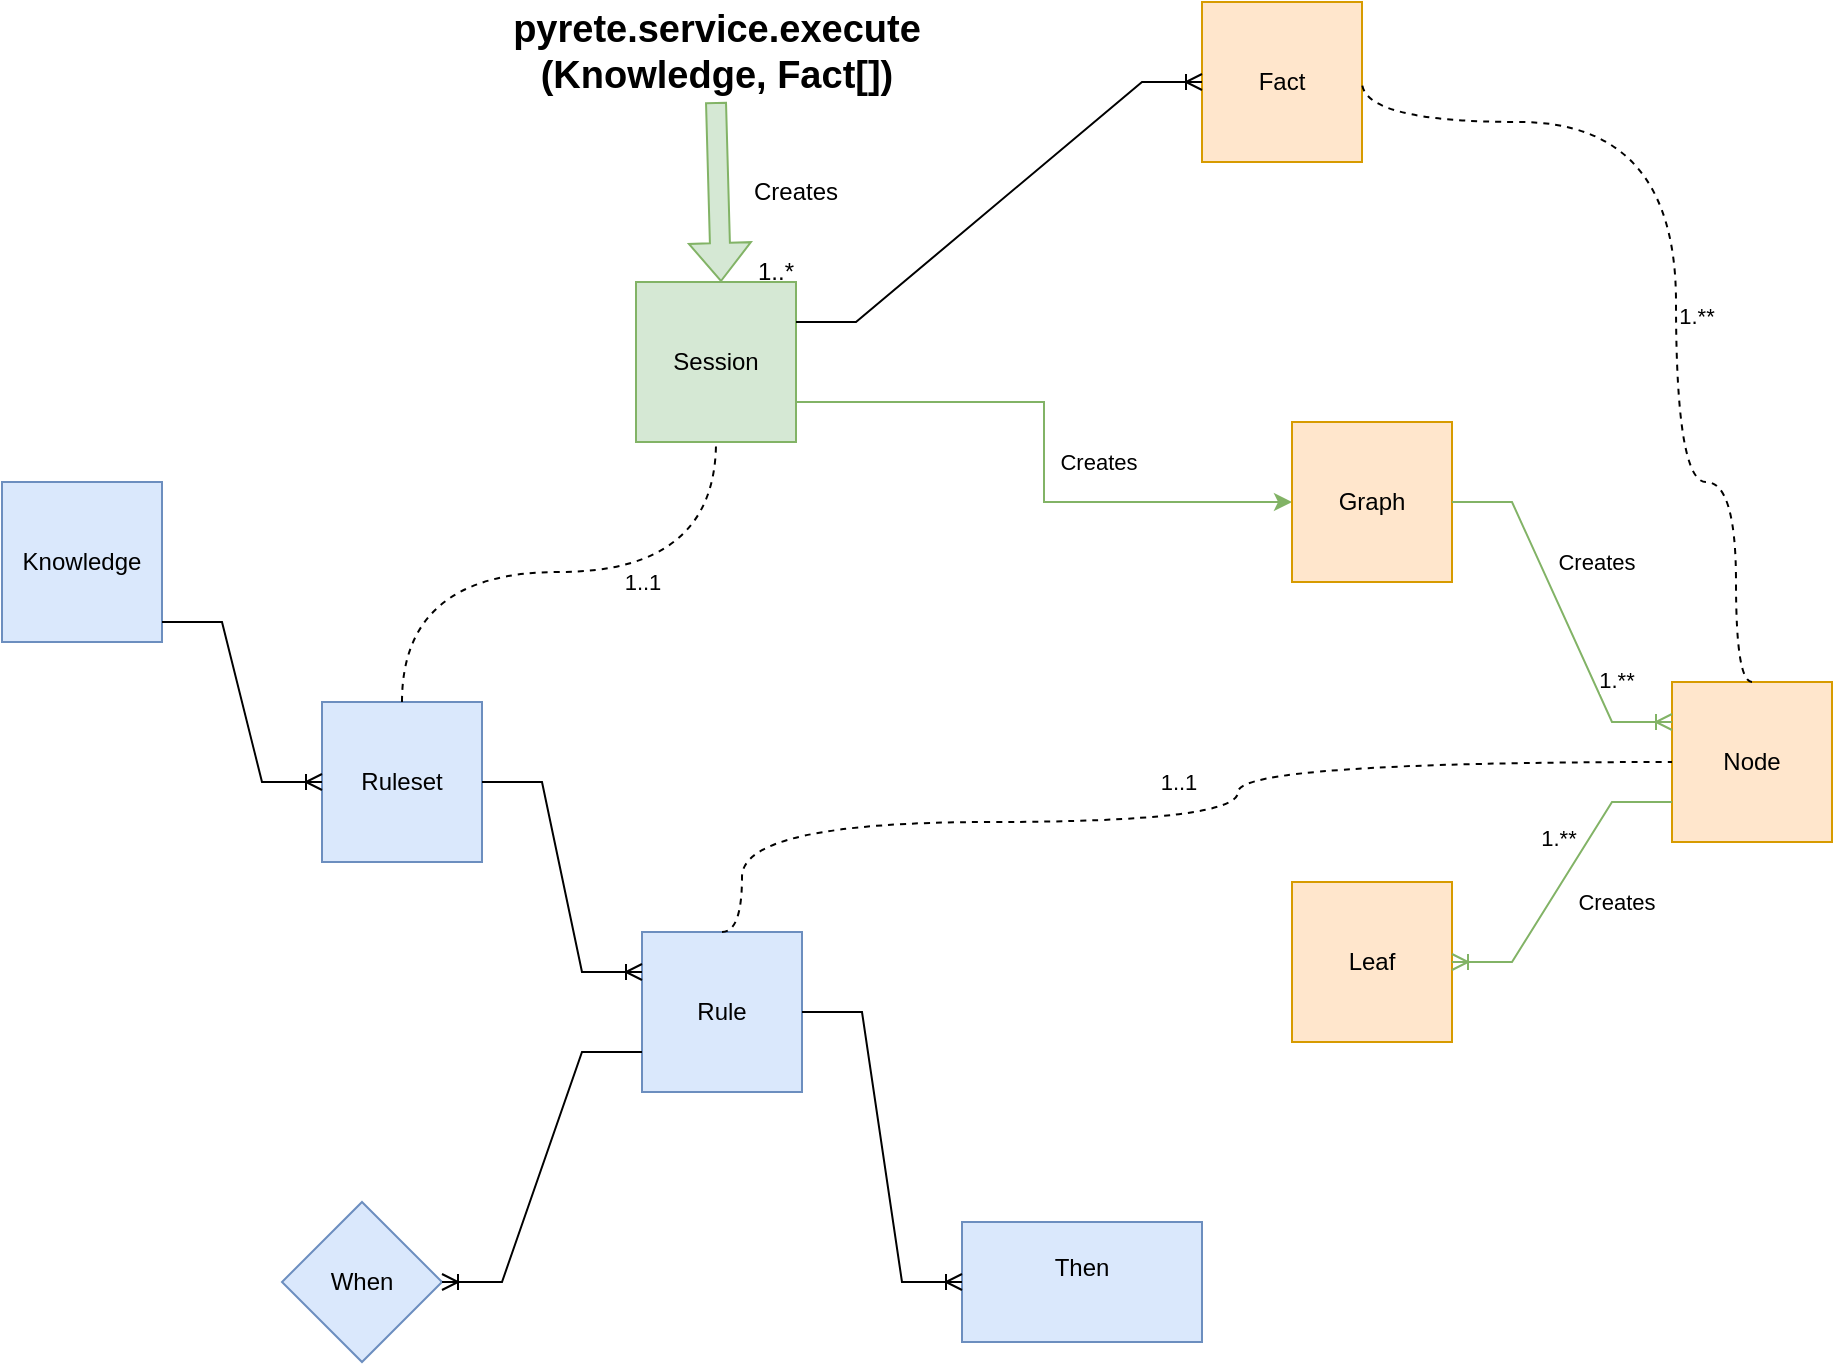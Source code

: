 <mxfile version="24.8.9">
  <diagram name="Page-1" id="RC7_iYQg-gNcwzrBWBoC">
    <mxGraphModel dx="1434" dy="786" grid="1" gridSize="10" guides="1" tooltips="1" connect="1" arrows="1" fold="1" page="1" pageScale="1" pageWidth="1100" pageHeight="850" math="0" shadow="0">
      <root>
        <mxCell id="0" />
        <mxCell id="1" parent="0" />
        <mxCell id="3p7cboEdOOLLmn491Co7-1" value="Knowledge" style="whiteSpace=wrap;html=1;aspect=fixed;fillColor=#dae8fc;strokeColor=#6c8ebf;" parent="1" vertex="1">
          <mxGeometry x="93" y="310" width="80" height="80" as="geometry" />
        </mxCell>
        <mxCell id="3p7cboEdOOLLmn491Co7-2" value="Ruleset" style="whiteSpace=wrap;html=1;aspect=fixed;fillColor=#dae8fc;strokeColor=#6c8ebf;" parent="1" vertex="1">
          <mxGeometry x="253" y="420" width="80" height="80" as="geometry" />
        </mxCell>
        <mxCell id="3p7cboEdOOLLmn491Co7-3" value="Rule" style="whiteSpace=wrap;html=1;aspect=fixed;fillColor=#dae8fc;strokeColor=#6c8ebf;" parent="1" vertex="1">
          <mxGeometry x="413" y="535" width="80" height="80" as="geometry" />
        </mxCell>
        <mxCell id="3p7cboEdOOLLmn491Co7-4" value="When" style="rhombus;whiteSpace=wrap;html=1;fillColor=#dae8fc;strokeColor=#6c8ebf;" parent="1" vertex="1">
          <mxGeometry x="233" y="670" width="80" height="80" as="geometry" />
        </mxCell>
        <mxCell id="3p7cboEdOOLLmn491Co7-5" value="Then&lt;div&gt;&lt;br&gt;&lt;/div&gt;" style="rounded=0;whiteSpace=wrap;html=1;fillColor=#dae8fc;strokeColor=#6c8ebf;" parent="1" vertex="1">
          <mxGeometry x="573" y="680" width="120" height="60" as="geometry" />
        </mxCell>
        <mxCell id="3p7cboEdOOLLmn491Co7-20" style="edgeStyle=orthogonalEdgeStyle;rounded=0;orthogonalLoop=1;jettySize=auto;html=1;exitX=1;exitY=0.75;exitDx=0;exitDy=0;entryX=0;entryY=0.5;entryDx=0;entryDy=0;fillColor=#d5e8d4;strokeColor=#82b366;" parent="1" source="3p7cboEdOOLLmn491Co7-6" target="3p7cboEdOOLLmn491Co7-9" edge="1">
          <mxGeometry relative="1" as="geometry" />
        </mxCell>
        <mxCell id="3p7cboEdOOLLmn491Co7-21" value="Creates" style="edgeLabel;html=1;align=center;verticalAlign=middle;resizable=0;points=[];" parent="3p7cboEdOOLLmn491Co7-20" vertex="1" connectable="0">
          <mxGeometry x="-0.218" y="-2" relative="1" as="geometry">
            <mxPoint x="34" y="28" as="offset" />
          </mxGeometry>
        </mxCell>
        <mxCell id="3p7cboEdOOLLmn491Co7-6" value="Session" style="whiteSpace=wrap;html=1;aspect=fixed;fillColor=#d5e8d4;strokeColor=#82b366;" parent="1" vertex="1">
          <mxGeometry x="410" y="210" width="80" height="80" as="geometry" />
        </mxCell>
        <mxCell id="3p7cboEdOOLLmn491Co7-8" value="Fact" style="whiteSpace=wrap;html=1;aspect=fixed;fillColor=#ffe6cc;strokeColor=#d79b00;" parent="1" vertex="1">
          <mxGeometry x="693" y="70" width="80" height="80" as="geometry" />
        </mxCell>
        <mxCell id="3p7cboEdOOLLmn491Co7-9" value="Graph" style="whiteSpace=wrap;html=1;aspect=fixed;fillColor=#ffe6cc;strokeColor=#d79b00;" parent="1" vertex="1">
          <mxGeometry x="738" y="280" width="80" height="80" as="geometry" />
        </mxCell>
        <mxCell id="3p7cboEdOOLLmn491Co7-10" value="Node" style="whiteSpace=wrap;html=1;aspect=fixed;fillColor=#ffe6cc;strokeColor=#d79b00;" parent="1" vertex="1">
          <mxGeometry x="928" y="410" width="80" height="80" as="geometry" />
        </mxCell>
        <mxCell id="3p7cboEdOOLLmn491Co7-11" value="Leaf" style="whiteSpace=wrap;html=1;aspect=fixed;fillColor=#ffe6cc;strokeColor=#d79b00;" parent="1" vertex="1">
          <mxGeometry x="738" y="510" width="80" height="80" as="geometry" />
        </mxCell>
        <mxCell id="3p7cboEdOOLLmn491Co7-15" value="" style="edgeStyle=entityRelationEdgeStyle;fontSize=12;html=1;endArrow=ERoneToMany;rounded=0;entryX=0;entryY=0.25;entryDx=0;entryDy=0;exitX=1;exitY=0.5;exitDx=0;exitDy=0;fillColor=#d5e8d4;strokeColor=#82b366;" parent="1" source="3p7cboEdOOLLmn491Co7-9" target="3p7cboEdOOLLmn491Co7-10" edge="1">
          <mxGeometry width="100" height="100" relative="1" as="geometry">
            <mxPoint x="623" y="540" as="sourcePoint" />
            <mxPoint x="723" y="440" as="targetPoint" />
          </mxGeometry>
        </mxCell>
        <mxCell id="hTZwY5HHQxkWMezb6eO1-17" value="Creates" style="edgeLabel;html=1;align=center;verticalAlign=middle;resizable=0;points=[];" parent="3p7cboEdOOLLmn491Co7-15" vertex="1" connectable="0">
          <mxGeometry x="0.263" y="-1" relative="1" as="geometry">
            <mxPoint x="8" y="-47" as="offset" />
          </mxGeometry>
        </mxCell>
        <mxCell id="hTZwY5HHQxkWMezb6eO1-24" value="1.**" style="edgeLabel;html=1;align=center;verticalAlign=middle;resizable=0;points=[];" parent="3p7cboEdOOLLmn491Co7-15" vertex="1" connectable="0">
          <mxGeometry x="0.416" relative="1" as="geometry">
            <mxPoint x="11" as="offset" />
          </mxGeometry>
        </mxCell>
        <mxCell id="3p7cboEdOOLLmn491Co7-16" value="" style="edgeStyle=entityRelationEdgeStyle;fontSize=12;html=1;endArrow=ERoneToMany;rounded=0;exitX=0;exitY=0.75;exitDx=0;exitDy=0;entryX=1;entryY=0.5;entryDx=0;entryDy=0;fillColor=#d5e8d4;strokeColor=#82b366;" parent="1" source="3p7cboEdOOLLmn491Co7-10" target="3p7cboEdOOLLmn491Co7-11" edge="1">
          <mxGeometry width="100" height="100" relative="1" as="geometry">
            <mxPoint x="623" y="540" as="sourcePoint" />
            <mxPoint x="723" y="440" as="targetPoint" />
          </mxGeometry>
        </mxCell>
        <mxCell id="hTZwY5HHQxkWMezb6eO1-18" value="Creates" style="edgeLabel;html=1;align=center;verticalAlign=middle;resizable=0;points=[];" parent="3p7cboEdOOLLmn491Co7-16" vertex="1" connectable="0">
          <mxGeometry x="-0.092" y="4" relative="1" as="geometry">
            <mxPoint x="20" y="14" as="offset" />
          </mxGeometry>
        </mxCell>
        <mxCell id="hTZwY5HHQxkWMezb6eO1-25" value="1.**" style="edgeLabel;html=1;align=center;verticalAlign=middle;resizable=0;points=[];" parent="3p7cboEdOOLLmn491Co7-16" vertex="1" connectable="0">
          <mxGeometry x="-0.365" y="4" relative="1" as="geometry">
            <mxPoint x="-21" as="offset" />
          </mxGeometry>
        </mxCell>
        <mxCell id="3p7cboEdOOLLmn491Co7-17" value="" style="edgeStyle=entityRelationEdgeStyle;fontSize=12;html=1;endArrow=ERoneToMany;rounded=0;exitX=1;exitY=0.25;exitDx=0;exitDy=0;" parent="1" source="3p7cboEdOOLLmn491Co7-6" target="3p7cboEdOOLLmn491Co7-8" edge="1">
          <mxGeometry width="100" height="100" relative="1" as="geometry">
            <mxPoint x="422.96" y="750" as="sourcePoint" />
            <mxPoint x="443.0" y="620" as="targetPoint" />
            <Array as="points">
              <mxPoint x="442.96" y="660" />
              <mxPoint x="430" y="170" />
              <mxPoint x="293" y="370" />
              <mxPoint x="433" y="410" />
              <mxPoint x="363" y="400" />
              <mxPoint x="452.96" y="720" />
              <mxPoint x="412.96" y="650" />
              <mxPoint x="412.96" y="660" />
            </Array>
          </mxGeometry>
        </mxCell>
        <mxCell id="3p7cboEdOOLLmn491Co7-22" value="" style="edgeStyle=entityRelationEdgeStyle;fontSize=12;html=1;endArrow=ERoneToMany;rounded=0;entryX=0;entryY=0.5;entryDx=0;entryDy=0;" parent="1" target="3p7cboEdOOLLmn491Co7-2" edge="1">
          <mxGeometry width="100" height="100" relative="1" as="geometry">
            <mxPoint x="173" y="380" as="sourcePoint" />
            <mxPoint x="233" y="250" as="targetPoint" />
          </mxGeometry>
        </mxCell>
        <mxCell id="3p7cboEdOOLLmn491Co7-24" value="" style="edgeStyle=entityRelationEdgeStyle;fontSize=12;html=1;endArrow=ERoneToMany;rounded=0;exitX=1;exitY=0.5;exitDx=0;exitDy=0;entryX=0;entryY=0.25;entryDx=0;entryDy=0;" parent="1" source="3p7cboEdOOLLmn491Co7-2" target="3p7cboEdOOLLmn491Co7-3" edge="1">
          <mxGeometry width="100" height="100" relative="1" as="geometry">
            <mxPoint x="443" y="740" as="sourcePoint" />
            <mxPoint x="543" y="640" as="targetPoint" />
          </mxGeometry>
        </mxCell>
        <mxCell id="3p7cboEdOOLLmn491Co7-25" value="" style="edgeStyle=entityRelationEdgeStyle;fontSize=12;html=1;endArrow=ERoneToMany;rounded=0;entryX=0;entryY=0.5;entryDx=0;entryDy=0;exitX=1;exitY=0.5;exitDx=0;exitDy=0;" parent="1" source="3p7cboEdOOLLmn491Co7-3" target="3p7cboEdOOLLmn491Co7-5" edge="1">
          <mxGeometry width="100" height="100" relative="1" as="geometry">
            <mxPoint x="403" y="540" as="sourcePoint" />
            <mxPoint x="503" y="440" as="targetPoint" />
          </mxGeometry>
        </mxCell>
        <mxCell id="3p7cboEdOOLLmn491Co7-26" value="" style="edgeStyle=entityRelationEdgeStyle;fontSize=12;html=1;endArrow=ERoneToMany;rounded=0;exitX=0;exitY=0.75;exitDx=0;exitDy=0;entryX=1;entryY=0.5;entryDx=0;entryDy=0;" parent="1" source="3p7cboEdOOLLmn491Co7-3" target="3p7cboEdOOLLmn491Co7-4" edge="1">
          <mxGeometry width="100" height="100" relative="1" as="geometry">
            <mxPoint x="403" y="540" as="sourcePoint" />
            <mxPoint x="503" y="440" as="targetPoint" />
          </mxGeometry>
        </mxCell>
        <mxCell id="hTZwY5HHQxkWMezb6eO1-2" value="" style="endArrow=none;dashed=1;html=1;rounded=0;entryX=0;entryY=0.5;entryDx=0;entryDy=0;edgeStyle=orthogonalEdgeStyle;exitX=0.5;exitY=0;exitDx=0;exitDy=0;curved=1;" parent="1" source="3p7cboEdOOLLmn491Co7-3" target="3p7cboEdOOLLmn491Co7-10" edge="1">
          <mxGeometry width="50" height="50" relative="1" as="geometry">
            <mxPoint x="458" y="530" as="sourcePoint" />
            <mxPoint x="568" y="350" as="targetPoint" />
            <Array as="points">
              <mxPoint x="463" y="535" />
              <mxPoint x="463" y="480" />
              <mxPoint x="711" y="480" />
              <mxPoint x="711" y="450" />
            </Array>
          </mxGeometry>
        </mxCell>
        <mxCell id="hTZwY5HHQxkWMezb6eO1-22" value="1..1" style="edgeLabel;html=1;align=center;verticalAlign=middle;resizable=0;points=[];" parent="hTZwY5HHQxkWMezb6eO1-2" vertex="1" connectable="0">
          <mxGeometry x="0.011" y="4" relative="1" as="geometry">
            <mxPoint y="-16" as="offset" />
          </mxGeometry>
        </mxCell>
        <mxCell id="hTZwY5HHQxkWMezb6eO1-6" value="" style="endArrow=none;dashed=1;html=1;rounded=0;entryX=1;entryY=0.5;entryDx=0;entryDy=0;edgeStyle=orthogonalEdgeStyle;curved=1;exitX=0.5;exitY=0;exitDx=0;exitDy=0;" parent="1" source="3p7cboEdOOLLmn491Co7-10" target="3p7cboEdOOLLmn491Co7-8" edge="1">
          <mxGeometry width="50" height="50" relative="1" as="geometry">
            <mxPoint x="960" y="400" as="sourcePoint" />
            <mxPoint x="570" y="440" as="targetPoint" />
            <Array as="points">
              <mxPoint x="960" y="410" />
              <mxPoint x="960" y="310" />
              <mxPoint x="930" y="310" />
              <mxPoint x="930" y="130" />
            </Array>
          </mxGeometry>
        </mxCell>
        <mxCell id="hTZwY5HHQxkWMezb6eO1-26" value="1.**" style="edgeLabel;html=1;align=center;verticalAlign=middle;resizable=0;points=[];" parent="hTZwY5HHQxkWMezb6eO1-6" vertex="1" connectable="0">
          <mxGeometry x="-0.107" y="8" relative="1" as="geometry">
            <mxPoint x="18" as="offset" />
          </mxGeometry>
        </mxCell>
        <mxCell id="hTZwY5HHQxkWMezb6eO1-10" value="" style="shape=flexArrow;endArrow=classic;html=1;rounded=0;fillColor=#d5e8d4;strokeColor=#82b366;exitX=0.5;exitY=1;exitDx=0;exitDy=0;" parent="1" edge="1" source="hTZwY5HHQxkWMezb6eO1-12">
          <mxGeometry width="50" height="50" relative="1" as="geometry">
            <mxPoint x="452.5" y="150" as="sourcePoint" />
            <mxPoint x="452.5" y="210" as="targetPoint" />
          </mxGeometry>
        </mxCell>
        <mxCell id="hTZwY5HHQxkWMezb6eO1-11" value="" style="endArrow=none;dashed=1;html=1;rounded=0;exitX=0.5;exitY=0;exitDx=0;exitDy=0;entryX=0.5;entryY=1;entryDx=0;entryDy=0;edgeStyle=orthogonalEdgeStyle;curved=1;" parent="1" source="3p7cboEdOOLLmn491Co7-2" target="3p7cboEdOOLLmn491Co7-6" edge="1">
          <mxGeometry width="50" height="50" relative="1" as="geometry">
            <mxPoint x="390" y="400" as="sourcePoint" />
            <mxPoint x="440" y="350" as="targetPoint" />
          </mxGeometry>
        </mxCell>
        <mxCell id="hTZwY5HHQxkWMezb6eO1-13" value="1..1" style="edgeLabel;html=1;align=center;verticalAlign=middle;resizable=0;points=[];" parent="hTZwY5HHQxkWMezb6eO1-11" vertex="1" connectable="0">
          <mxGeometry x="0.25" y="2" relative="1" as="geometry">
            <mxPoint x="5" y="7" as="offset" />
          </mxGeometry>
        </mxCell>
        <mxCell id="hTZwY5HHQxkWMezb6eO1-12" value="&lt;b&gt;&lt;font style=&quot;font-size: 19px;&quot;&gt;pyrete.service.execute (Knowledge, Fact[])&lt;/font&gt;&lt;/b&gt;" style="text;html=1;align=center;verticalAlign=middle;whiteSpace=wrap;rounded=0;" parent="1" vertex="1">
          <mxGeometry x="361.75" y="70" width="176.5" height="50" as="geometry" />
        </mxCell>
        <mxCell id="Vqbwu5_xEdoBO6F1TTGz-4" value="Creates" style="text;html=1;align=center;verticalAlign=middle;whiteSpace=wrap;rounded=0;" parent="1" vertex="1">
          <mxGeometry x="460" y="150" width="60" height="30" as="geometry" />
        </mxCell>
        <mxCell id="Vqbwu5_xEdoBO6F1TTGz-5" value="1..*" style="text;html=1;align=center;verticalAlign=middle;whiteSpace=wrap;rounded=0;" parent="1" vertex="1">
          <mxGeometry x="450" y="190" width="60" height="30" as="geometry" />
        </mxCell>
      </root>
    </mxGraphModel>
  </diagram>
</mxfile>
